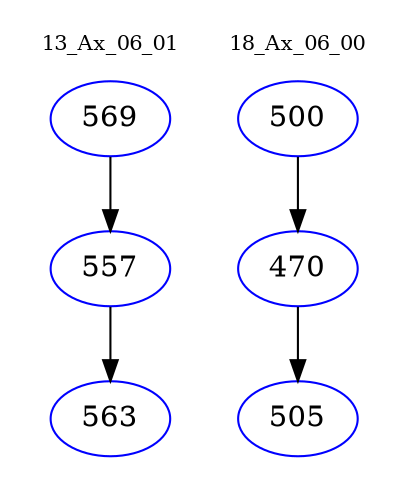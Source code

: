 digraph{
subgraph cluster_0 {
color = white
label = "13_Ax_06_01";
fontsize=10;
T0_569 [label="569", color="blue"]
T0_569 -> T0_557 [color="black"]
T0_557 [label="557", color="blue"]
T0_557 -> T0_563 [color="black"]
T0_563 [label="563", color="blue"]
}
subgraph cluster_1 {
color = white
label = "18_Ax_06_00";
fontsize=10;
T1_500 [label="500", color="blue"]
T1_500 -> T1_470 [color="black"]
T1_470 [label="470", color="blue"]
T1_470 -> T1_505 [color="black"]
T1_505 [label="505", color="blue"]
}
}
